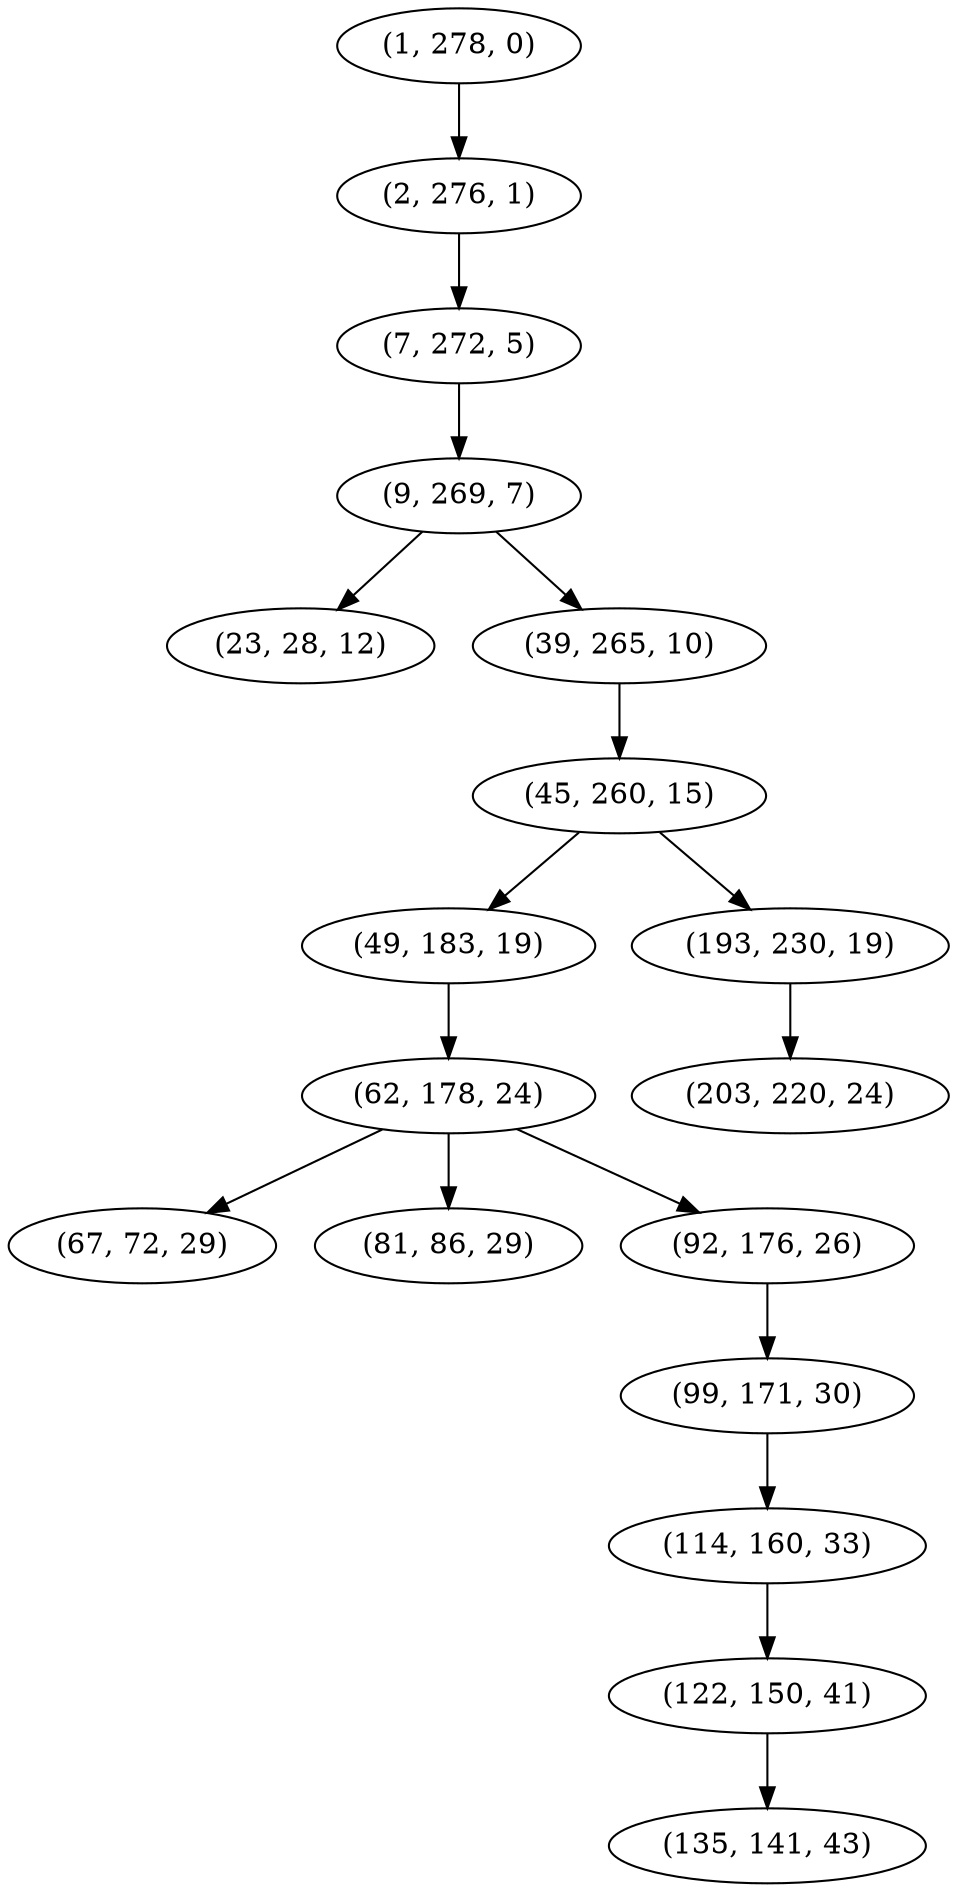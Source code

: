 digraph tree {
    "(1, 278, 0)";
    "(2, 276, 1)";
    "(7, 272, 5)";
    "(9, 269, 7)";
    "(23, 28, 12)";
    "(39, 265, 10)";
    "(45, 260, 15)";
    "(49, 183, 19)";
    "(62, 178, 24)";
    "(67, 72, 29)";
    "(81, 86, 29)";
    "(92, 176, 26)";
    "(99, 171, 30)";
    "(114, 160, 33)";
    "(122, 150, 41)";
    "(135, 141, 43)";
    "(193, 230, 19)";
    "(203, 220, 24)";
    "(1, 278, 0)" -> "(2, 276, 1)";
    "(2, 276, 1)" -> "(7, 272, 5)";
    "(7, 272, 5)" -> "(9, 269, 7)";
    "(9, 269, 7)" -> "(23, 28, 12)";
    "(9, 269, 7)" -> "(39, 265, 10)";
    "(39, 265, 10)" -> "(45, 260, 15)";
    "(45, 260, 15)" -> "(49, 183, 19)";
    "(45, 260, 15)" -> "(193, 230, 19)";
    "(49, 183, 19)" -> "(62, 178, 24)";
    "(62, 178, 24)" -> "(67, 72, 29)";
    "(62, 178, 24)" -> "(81, 86, 29)";
    "(62, 178, 24)" -> "(92, 176, 26)";
    "(92, 176, 26)" -> "(99, 171, 30)";
    "(99, 171, 30)" -> "(114, 160, 33)";
    "(114, 160, 33)" -> "(122, 150, 41)";
    "(122, 150, 41)" -> "(135, 141, 43)";
    "(193, 230, 19)" -> "(203, 220, 24)";
}
